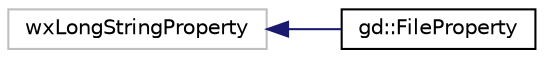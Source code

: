 digraph "Graphical Class Hierarchy"
{
  edge [fontname="Helvetica",fontsize="10",labelfontname="Helvetica",labelfontsize="10"];
  node [fontname="Helvetica",fontsize="10",shape=record];
  rankdir="LR";
  Node1 [label="wxLongStringProperty",height=0.2,width=0.4,color="grey75", fillcolor="white", style="filled"];
  Node1 -> Node2 [dir="back",color="midnightblue",fontsize="10",style="solid",fontname="Helvetica"];
  Node2 [label="gd::FileProperty",height=0.2,width=0.4,color="black", fillcolor="white", style="filled",URL="$classgd_1_1_file_property.html",tooltip="Property for wxPropertyGrid displaying its value with a button triggering a file selector. "];
}
